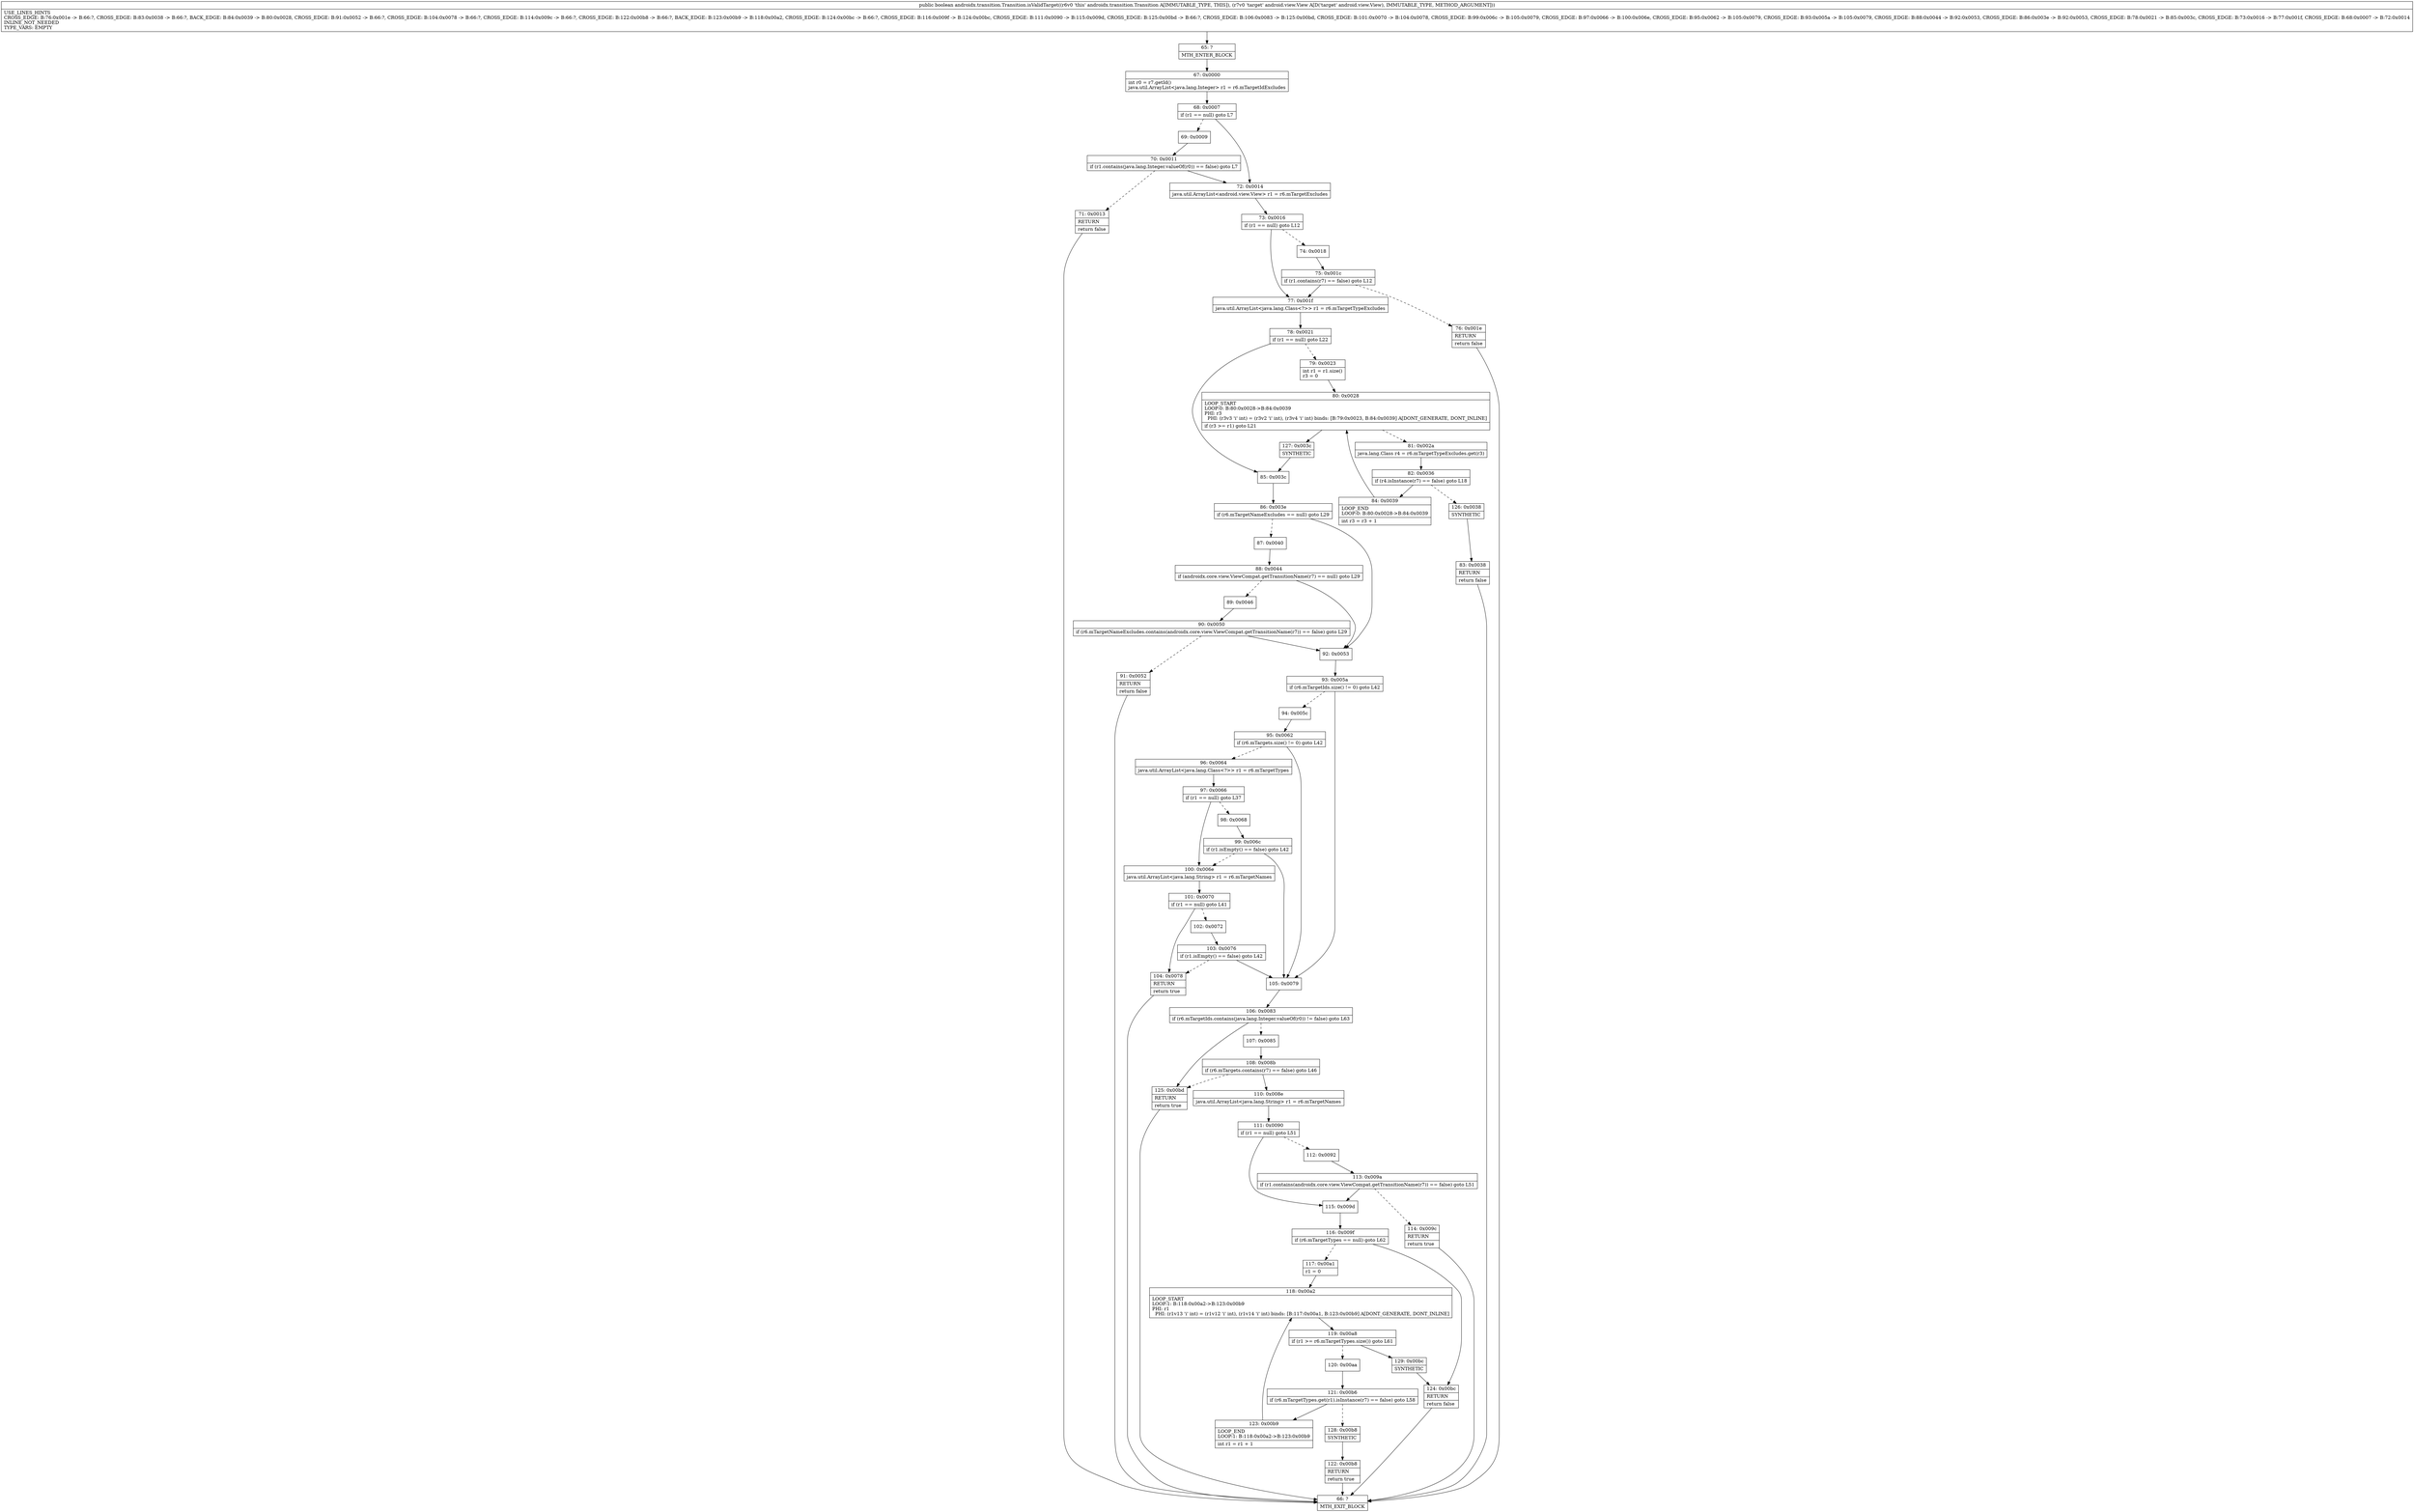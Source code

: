 digraph "CFG forandroidx.transition.Transition.isValidTarget(Landroid\/view\/View;)Z" {
Node_65 [shape=record,label="{65\:\ ?|MTH_ENTER_BLOCK\l}"];
Node_67 [shape=record,label="{67\:\ 0x0000|int r0 = r7.getId()\ljava.util.ArrayList\<java.lang.Integer\> r1 = r6.mTargetIdExcludes\l}"];
Node_68 [shape=record,label="{68\:\ 0x0007|if (r1 == null) goto L7\l}"];
Node_69 [shape=record,label="{69\:\ 0x0009}"];
Node_70 [shape=record,label="{70\:\ 0x0011|if (r1.contains(java.lang.Integer.valueOf(r0)) == false) goto L7\l}"];
Node_71 [shape=record,label="{71\:\ 0x0013|RETURN\l|return false\l}"];
Node_66 [shape=record,label="{66\:\ ?|MTH_EXIT_BLOCK\l}"];
Node_72 [shape=record,label="{72\:\ 0x0014|java.util.ArrayList\<android.view.View\> r1 = r6.mTargetExcludes\l}"];
Node_73 [shape=record,label="{73\:\ 0x0016|if (r1 == null) goto L12\l}"];
Node_74 [shape=record,label="{74\:\ 0x0018}"];
Node_75 [shape=record,label="{75\:\ 0x001c|if (r1.contains(r7) == false) goto L12\l}"];
Node_76 [shape=record,label="{76\:\ 0x001e|RETURN\l|return false\l}"];
Node_77 [shape=record,label="{77\:\ 0x001f|java.util.ArrayList\<java.lang.Class\<?\>\> r1 = r6.mTargetTypeExcludes\l}"];
Node_78 [shape=record,label="{78\:\ 0x0021|if (r1 == null) goto L22\l}"];
Node_79 [shape=record,label="{79\:\ 0x0023|int r1 = r1.size()\lr3 = 0\l}"];
Node_80 [shape=record,label="{80\:\ 0x0028|LOOP_START\lLOOP:0: B:80:0x0028\-\>B:84:0x0039\lPHI: r3 \l  PHI: (r3v3 'i' int) = (r3v2 'i' int), (r3v4 'i' int) binds: [B:79:0x0023, B:84:0x0039] A[DONT_GENERATE, DONT_INLINE]\l|if (r3 \>= r1) goto L21\l}"];
Node_81 [shape=record,label="{81\:\ 0x002a|java.lang.Class r4 = r6.mTargetTypeExcludes.get(r3)\l}"];
Node_82 [shape=record,label="{82\:\ 0x0036|if (r4.isInstance(r7) == false) goto L18\l}"];
Node_84 [shape=record,label="{84\:\ 0x0039|LOOP_END\lLOOP:0: B:80:0x0028\-\>B:84:0x0039\l|int r3 = r3 + 1\l}"];
Node_126 [shape=record,label="{126\:\ 0x0038|SYNTHETIC\l}"];
Node_83 [shape=record,label="{83\:\ 0x0038|RETURN\l|return false\l}"];
Node_127 [shape=record,label="{127\:\ 0x003c|SYNTHETIC\l}"];
Node_85 [shape=record,label="{85\:\ 0x003c}"];
Node_86 [shape=record,label="{86\:\ 0x003e|if (r6.mTargetNameExcludes == null) goto L29\l}"];
Node_87 [shape=record,label="{87\:\ 0x0040}"];
Node_88 [shape=record,label="{88\:\ 0x0044|if (androidx.core.view.ViewCompat.getTransitionName(r7) == null) goto L29\l}"];
Node_89 [shape=record,label="{89\:\ 0x0046}"];
Node_90 [shape=record,label="{90\:\ 0x0050|if (r6.mTargetNameExcludes.contains(androidx.core.view.ViewCompat.getTransitionName(r7)) == false) goto L29\l}"];
Node_91 [shape=record,label="{91\:\ 0x0052|RETURN\l|return false\l}"];
Node_92 [shape=record,label="{92\:\ 0x0053}"];
Node_93 [shape=record,label="{93\:\ 0x005a|if (r6.mTargetIds.size() != 0) goto L42\l}"];
Node_94 [shape=record,label="{94\:\ 0x005c}"];
Node_95 [shape=record,label="{95\:\ 0x0062|if (r6.mTargets.size() != 0) goto L42\l}"];
Node_96 [shape=record,label="{96\:\ 0x0064|java.util.ArrayList\<java.lang.Class\<?\>\> r1 = r6.mTargetTypes\l}"];
Node_97 [shape=record,label="{97\:\ 0x0066|if (r1 == null) goto L37\l}"];
Node_98 [shape=record,label="{98\:\ 0x0068}"];
Node_99 [shape=record,label="{99\:\ 0x006c|if (r1.isEmpty() == false) goto L42\l}"];
Node_100 [shape=record,label="{100\:\ 0x006e|java.util.ArrayList\<java.lang.String\> r1 = r6.mTargetNames\l}"];
Node_101 [shape=record,label="{101\:\ 0x0070|if (r1 == null) goto L41\l}"];
Node_102 [shape=record,label="{102\:\ 0x0072}"];
Node_103 [shape=record,label="{103\:\ 0x0076|if (r1.isEmpty() == false) goto L42\l}"];
Node_104 [shape=record,label="{104\:\ 0x0078|RETURN\l|return true\l}"];
Node_105 [shape=record,label="{105\:\ 0x0079}"];
Node_106 [shape=record,label="{106\:\ 0x0083|if (r6.mTargetIds.contains(java.lang.Integer.valueOf(r0)) != false) goto L63\l}"];
Node_107 [shape=record,label="{107\:\ 0x0085}"];
Node_108 [shape=record,label="{108\:\ 0x008b|if (r6.mTargets.contains(r7) == false) goto L46\l}"];
Node_110 [shape=record,label="{110\:\ 0x008e|java.util.ArrayList\<java.lang.String\> r1 = r6.mTargetNames\l}"];
Node_111 [shape=record,label="{111\:\ 0x0090|if (r1 == null) goto L51\l}"];
Node_112 [shape=record,label="{112\:\ 0x0092}"];
Node_113 [shape=record,label="{113\:\ 0x009a|if (r1.contains(androidx.core.view.ViewCompat.getTransitionName(r7)) == false) goto L51\l}"];
Node_114 [shape=record,label="{114\:\ 0x009c|RETURN\l|return true\l}"];
Node_115 [shape=record,label="{115\:\ 0x009d}"];
Node_116 [shape=record,label="{116\:\ 0x009f|if (r6.mTargetTypes == null) goto L62\l}"];
Node_117 [shape=record,label="{117\:\ 0x00a1|r1 = 0\l}"];
Node_118 [shape=record,label="{118\:\ 0x00a2|LOOP_START\lLOOP:1: B:118:0x00a2\-\>B:123:0x00b9\lPHI: r1 \l  PHI: (r1v13 'i' int) = (r1v12 'i' int), (r1v14 'i' int) binds: [B:117:0x00a1, B:123:0x00b9] A[DONT_GENERATE, DONT_INLINE]\l}"];
Node_119 [shape=record,label="{119\:\ 0x00a8|if (r1 \>= r6.mTargetTypes.size()) goto L61\l}"];
Node_120 [shape=record,label="{120\:\ 0x00aa}"];
Node_121 [shape=record,label="{121\:\ 0x00b6|if (r6.mTargetTypes.get(r1).isInstance(r7) == false) goto L58\l}"];
Node_123 [shape=record,label="{123\:\ 0x00b9|LOOP_END\lLOOP:1: B:118:0x00a2\-\>B:123:0x00b9\l|int r1 = r1 + 1\l}"];
Node_128 [shape=record,label="{128\:\ 0x00b8|SYNTHETIC\l}"];
Node_122 [shape=record,label="{122\:\ 0x00b8|RETURN\l|return true\l}"];
Node_129 [shape=record,label="{129\:\ 0x00bc|SYNTHETIC\l}"];
Node_124 [shape=record,label="{124\:\ 0x00bc|RETURN\l|return false\l}"];
Node_125 [shape=record,label="{125\:\ 0x00bd|RETURN\l|return true\l}"];
MethodNode[shape=record,label="{public boolean androidx.transition.Transition.isValidTarget((r6v0 'this' androidx.transition.Transition A[IMMUTABLE_TYPE, THIS]), (r7v0 'target' android.view.View A[D('target' android.view.View), IMMUTABLE_TYPE, METHOD_ARGUMENT]))  | USE_LINES_HINTS\lCROSS_EDGE: B:76:0x001e \-\> B:66:?, CROSS_EDGE: B:83:0x0038 \-\> B:66:?, BACK_EDGE: B:84:0x0039 \-\> B:80:0x0028, CROSS_EDGE: B:91:0x0052 \-\> B:66:?, CROSS_EDGE: B:104:0x0078 \-\> B:66:?, CROSS_EDGE: B:114:0x009c \-\> B:66:?, CROSS_EDGE: B:122:0x00b8 \-\> B:66:?, BACK_EDGE: B:123:0x00b9 \-\> B:118:0x00a2, CROSS_EDGE: B:124:0x00bc \-\> B:66:?, CROSS_EDGE: B:116:0x009f \-\> B:124:0x00bc, CROSS_EDGE: B:111:0x0090 \-\> B:115:0x009d, CROSS_EDGE: B:125:0x00bd \-\> B:66:?, CROSS_EDGE: B:106:0x0083 \-\> B:125:0x00bd, CROSS_EDGE: B:101:0x0070 \-\> B:104:0x0078, CROSS_EDGE: B:99:0x006c \-\> B:105:0x0079, CROSS_EDGE: B:97:0x0066 \-\> B:100:0x006e, CROSS_EDGE: B:95:0x0062 \-\> B:105:0x0079, CROSS_EDGE: B:93:0x005a \-\> B:105:0x0079, CROSS_EDGE: B:88:0x0044 \-\> B:92:0x0053, CROSS_EDGE: B:86:0x003e \-\> B:92:0x0053, CROSS_EDGE: B:78:0x0021 \-\> B:85:0x003c, CROSS_EDGE: B:73:0x0016 \-\> B:77:0x001f, CROSS_EDGE: B:68:0x0007 \-\> B:72:0x0014\lINLINE_NOT_NEEDED\lTYPE_VARS: EMPTY\l}"];
MethodNode -> Node_65;Node_65 -> Node_67;
Node_67 -> Node_68;
Node_68 -> Node_69[style=dashed];
Node_68 -> Node_72;
Node_69 -> Node_70;
Node_70 -> Node_71[style=dashed];
Node_70 -> Node_72;
Node_71 -> Node_66;
Node_72 -> Node_73;
Node_73 -> Node_74[style=dashed];
Node_73 -> Node_77;
Node_74 -> Node_75;
Node_75 -> Node_76[style=dashed];
Node_75 -> Node_77;
Node_76 -> Node_66;
Node_77 -> Node_78;
Node_78 -> Node_79[style=dashed];
Node_78 -> Node_85;
Node_79 -> Node_80;
Node_80 -> Node_81[style=dashed];
Node_80 -> Node_127;
Node_81 -> Node_82;
Node_82 -> Node_84;
Node_82 -> Node_126[style=dashed];
Node_84 -> Node_80;
Node_126 -> Node_83;
Node_83 -> Node_66;
Node_127 -> Node_85;
Node_85 -> Node_86;
Node_86 -> Node_87[style=dashed];
Node_86 -> Node_92;
Node_87 -> Node_88;
Node_88 -> Node_89[style=dashed];
Node_88 -> Node_92;
Node_89 -> Node_90;
Node_90 -> Node_91[style=dashed];
Node_90 -> Node_92;
Node_91 -> Node_66;
Node_92 -> Node_93;
Node_93 -> Node_94[style=dashed];
Node_93 -> Node_105;
Node_94 -> Node_95;
Node_95 -> Node_96[style=dashed];
Node_95 -> Node_105;
Node_96 -> Node_97;
Node_97 -> Node_98[style=dashed];
Node_97 -> Node_100;
Node_98 -> Node_99;
Node_99 -> Node_100[style=dashed];
Node_99 -> Node_105;
Node_100 -> Node_101;
Node_101 -> Node_102[style=dashed];
Node_101 -> Node_104;
Node_102 -> Node_103;
Node_103 -> Node_104[style=dashed];
Node_103 -> Node_105;
Node_104 -> Node_66;
Node_105 -> Node_106;
Node_106 -> Node_107[style=dashed];
Node_106 -> Node_125;
Node_107 -> Node_108;
Node_108 -> Node_110;
Node_108 -> Node_125[style=dashed];
Node_110 -> Node_111;
Node_111 -> Node_112[style=dashed];
Node_111 -> Node_115;
Node_112 -> Node_113;
Node_113 -> Node_114[style=dashed];
Node_113 -> Node_115;
Node_114 -> Node_66;
Node_115 -> Node_116;
Node_116 -> Node_117[style=dashed];
Node_116 -> Node_124;
Node_117 -> Node_118;
Node_118 -> Node_119;
Node_119 -> Node_120[style=dashed];
Node_119 -> Node_129;
Node_120 -> Node_121;
Node_121 -> Node_123;
Node_121 -> Node_128[style=dashed];
Node_123 -> Node_118;
Node_128 -> Node_122;
Node_122 -> Node_66;
Node_129 -> Node_124;
Node_124 -> Node_66;
Node_125 -> Node_66;
}

